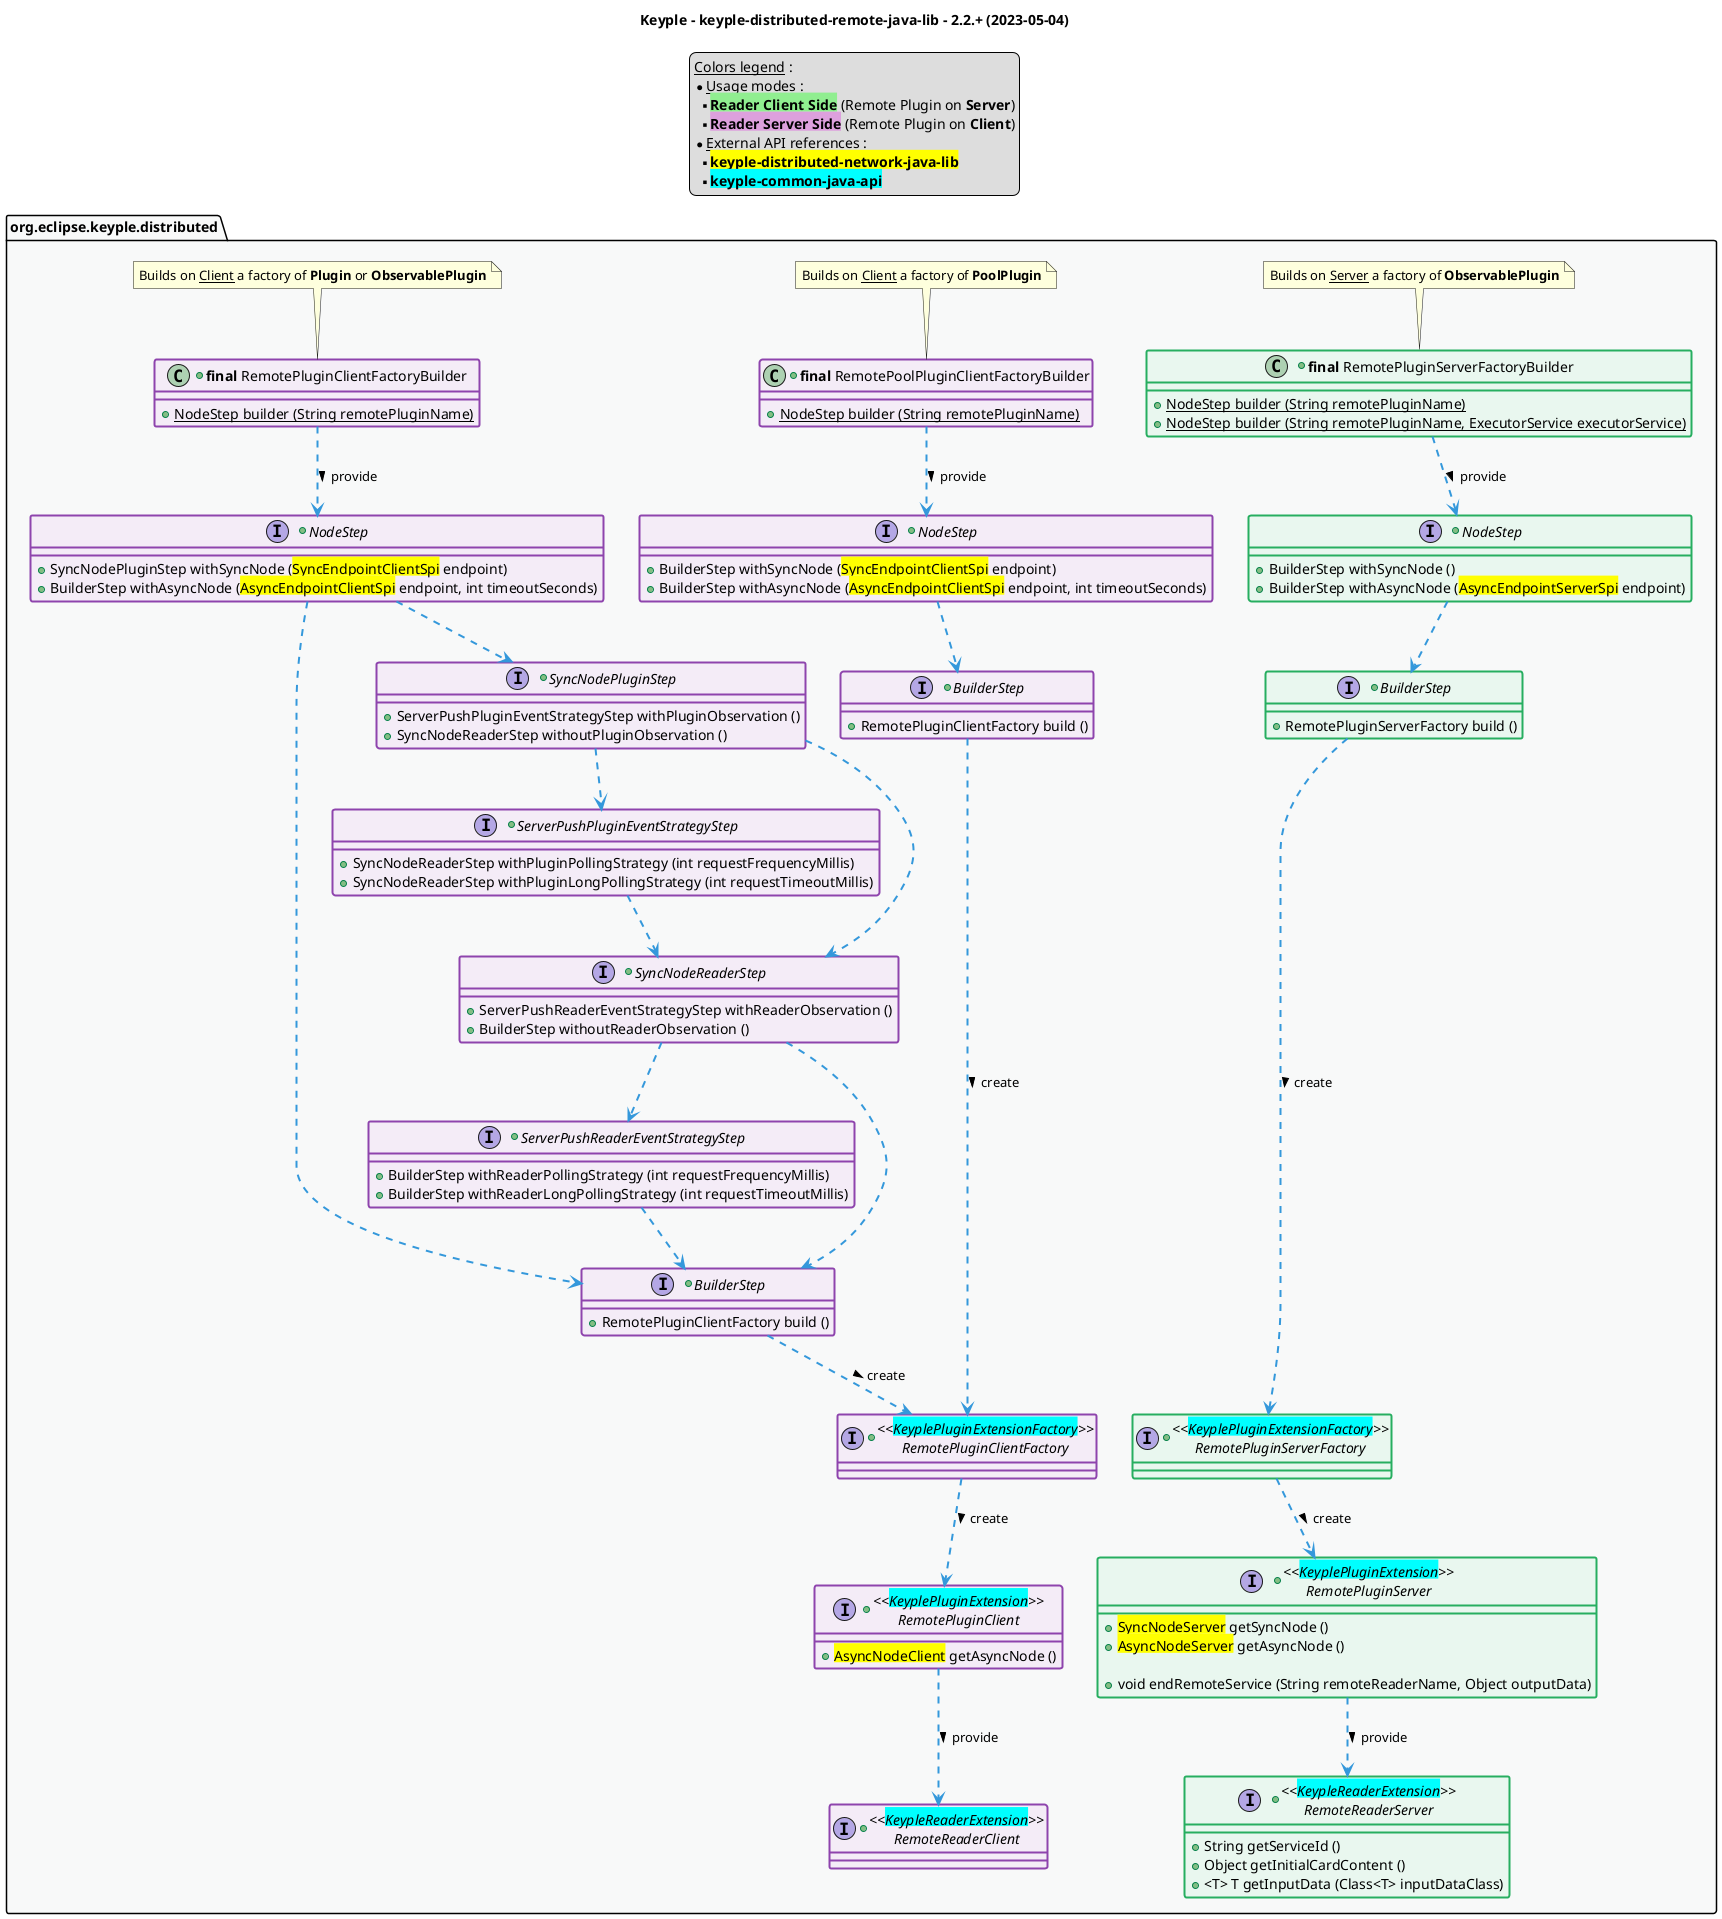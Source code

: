 @startuml
title
    Keyple - keyple-distributed-remote-java-lib - 2.2.+ (2023-05-04)
end title

' == THEME ==

'Couleurs issues de : https://htmlcolorcodes.com/fr/tableau-de-couleur/tableau-de-couleur-design-plat/
!define C_GREY1 F8F9F9
!define C_GREY2 F2F3F4
!define C_GREY3 E5E7E9
!define C_GREY4 D7DBDD
!define C_GREY5 CACFD2
!define C_GREY6 BDC3C7
!define C_LINK 3498DB
!define C_USE 27AE60

' -- Styles that don't work with new version of plantuml --
skinparam stereotypeABorderColor #A9DCDF
skinparam stereotypeIBorderColor #B4A7E5
skinparam stereotypeCBorderColor #ADD1B2
skinparam stereotypeEBorderColor #EB93DF
' -- END --

skinparam ClassBorderThickness 2
skinparam ArrowThickness 2

' Yellow
skinparam ClassBackgroundColor #FEFECE
skinparam ClassBorderColor #D4AC0D
' Red
skinparam ClassBackgroundColor<<red>> #FDEDEC
skinparam ClassBorderColor<<red>> #E74C3C
hide <<red>> stereotype
' Purple
skinparam ClassBackgroundColor<<purple>> #F4ECF7
skinparam ClassBorderColor<<purple>> #8E44AD
hide <<purple>> stereotype
' blue
skinparam ClassBackgroundColor<<blue>> #EBF5FB
skinparam ClassBorderColor<<blue>> #3498DB
hide <<blue>> stereotype
' Green
skinparam ClassBackgroundColor<<green>> #E9F7EF
skinparam ClassBorderColor<<green>> #27AE60
hide <<green>> stereotype
' Grey
skinparam ClassBackgroundColor<<grey>> #EAECEE
skinparam ClassBorderColor<<grey>> #2C3E50
hide <<grey>> stereotype

' == CONTENT ==

legend top
    __Colors legend__ :
    * __Usage modes__ :
    ** <back:lightGreen>**Reader Client Side**</back> (Remote Plugin on **Server**)
    ** <back:plum>**Reader Server Side**</back> (Remote Plugin on **Client**)
    * __External API references__ :
    ** <back:yellow>**keyple-distributed-network-java-lib**</back>
    ** <back:cyan>**keyple-common-java-api**</back>
end legend

package "org.eclipse.keyple.distributed" as root {

    ' Remote Handlers
    +interface "<<<back:cyan>KeyplePluginExtension</back>>>\nRemotePluginServer" as RemotePluginServer {
        +<back:yellow>SyncNodeServer</back> getSyncNode ()
        +<back:yellow>AsyncNodeServer</back> getAsyncNode ()

        +void endRemoteService (String remoteReaderName, Object outputData)
    }
    +interface "<<<back:cyan>KeypleReaderExtension</back>>>\nRemoteReaderServer" as RemoteReaderServer {
        +String getServiceId ()
        +Object getInitialCardContent ()
        +<T> T getInputData (Class<T> inputDataClass)
    }
    +interface "<<<back:cyan>KeyplePluginExtension</back>>>\nRemotePluginClient" as RemotePluginClient {
        +<back:yellow>AsyncNodeClient</back> getAsyncNode ()
    }
    +interface "<<<back:cyan>KeypleReaderExtension</back>>>\nRemoteReaderClient" as RemoteReaderClient {
    }

    ' Factories
    together {
        +interface "<<<back:cyan>KeyplePluginExtensionFactory</back>>>\nRemotePluginClientFactory" as RemotePluginClientFactory {
        }
        +interface "<<<back:cyan>KeyplePluginExtensionFactory</back>>>\nRemotePluginServerFactory" as RemotePluginServerFactory {
        }
    }

    ' Factories builders
    together {
        +class "**final** RemotePluginServerFactoryBuilder" as RemotePluginServerFactoryBuilder {
            + {static} NodeStep builder (String remotePluginName)
            + {static} NodeStep builder (String remotePluginName, ExecutorService executorService)
        }
        note top: Builds on __Server__ a factory of **ObservablePlugin**
        +interface "NodeStep" as RemotePluginServerFactoryNodeStep {
            + BuilderStep withSyncNode ()
            + BuilderStep withAsyncNode (<back:yellow>AsyncEndpointServerSpi</back> endpoint)
        }
        +interface "BuilderStep" as RemotePluginServerFactoryBuilderStep {
            + RemotePluginServerFactory build ()
        }

        +class "**final** RemotePluginClientFactoryBuilder" as RemotePluginClientFactoryBuilder {
            + {static} NodeStep builder (String remotePluginName)
        }
        note top: Builds on __Client__ a factory of **Plugin** or **ObservablePlugin**
        +interface "NodeStep" as RemotePluginClientFactoryNodeStep {
            + SyncNodePluginStep withSyncNode (<back:yellow>SyncEndpointClientSpi</back> endpoint)
            + BuilderStep withAsyncNode (<back:yellow>AsyncEndpointClientSpi</back> endpoint, int timeoutSeconds)
        }
        +interface "SyncNodePluginStep" as RemotePluginClientFactorySyncNodePluginStep {
            + ServerPushPluginEventStrategyStep withPluginObservation ()
            + SyncNodeReaderStep withoutPluginObservation ()
        }
        +interface "ServerPushPluginEventStrategyStep" as RemotePluginClientFactoryServerPushPluginEventStrategyStep {
            + SyncNodeReaderStep withPluginPollingStrategy (int requestFrequencyMillis)
            + SyncNodeReaderStep withPluginLongPollingStrategy (int requestTimeoutMillis)
        }
        +interface "SyncNodeReaderStep" as RemotePluginClientFactorySyncNodeReaderStep {
            + ServerPushReaderEventStrategyStep withReaderObservation ()
            + BuilderStep withoutReaderObservation ()
        }
        +interface "ServerPushReaderEventStrategyStep" as RemotePluginClientFactoryServerPushReaderEventStrategyStep {
            + BuilderStep withReaderPollingStrategy (int requestFrequencyMillis)
            + BuilderStep withReaderLongPollingStrategy (int requestTimeoutMillis)
        }
        +interface "BuilderStep" as RemotePluginClientFactoryBuilderStep {
            + RemotePluginClientFactory build ()
        }

        +class "**final** RemotePoolPluginClientFactoryBuilder" as RemotePoolPluginClientFactoryBuilder {
            + {static} NodeStep builder (String remotePluginName)
        }
        note top: Builds on __Client__ a factory of **PoolPlugin**
        +class "NodeStep" as RemotePoolPluginClientFactoryNodeStep {
            + BuilderStep withSyncNode (<back:yellow>SyncEndpointClientSpi</back> endpoint)
            + BuilderStep withAsyncNode (<back:yellow>AsyncEndpointClientSpi</back> endpoint, int timeoutSeconds)
        }
        +interface "BuilderStep" as RemotePoolPluginClientFactoryBuilderStep {
            + RemotePluginClientFactory build ()
        }
    }
}

' Associations
RemotePluginServerFactoryBuilder ..> RemotePluginServerFactoryNodeStep #C_LINK : provide >
RemotePluginServerFactoryNodeStep ..> RemotePluginServerFactoryBuilderStep #C_LINK
RemotePluginServerFactoryBuilderStep ..> RemotePluginServerFactory #C_LINK : create >
RemotePluginServerFactory ..> RemotePluginServer #C_LINK : create >
RemotePluginServer ..> RemoteReaderServer #C_LINK : provide >

RemotePluginClientFactoryBuilder ..> RemotePluginClientFactoryNodeStep #C_LINK : provide >
RemotePluginClientFactoryNodeStep ..> RemotePluginClientFactoryBuilderStep #C_LINK
RemotePluginClientFactoryNodeStep ..> RemotePluginClientFactorySyncNodePluginStep #C_LINK
RemotePluginClientFactorySyncNodePluginStep ..> RemotePluginClientFactoryServerPushPluginEventStrategyStep #C_LINK
RemotePluginClientFactoryServerPushPluginEventStrategyStep ..> RemotePluginClientFactorySyncNodeReaderStep #C_LINK
RemotePluginClientFactorySyncNodePluginStep ..> RemotePluginClientFactorySyncNodeReaderStep #C_LINK
RemotePluginClientFactorySyncNodeReaderStep ..> RemotePluginClientFactoryBuilderStep #C_LINK
RemotePluginClientFactorySyncNodeReaderStep ..> RemotePluginClientFactoryServerPushReaderEventStrategyStep #C_LINK
RemotePluginClientFactoryServerPushReaderEventStrategyStep ..> RemotePluginClientFactoryBuilderStep #C_LINK
RemotePluginClientFactoryBuilderStep ..> RemotePluginClientFactory #C_LINK : create >
RemotePluginClientFactory ..> RemotePluginClient #C_LINK : create >
RemotePluginClient ..> RemoteReaderClient #C_LINK : provide >

RemotePoolPluginClientFactoryBuilder ..> RemotePoolPluginClientFactoryNodeStep #C_LINK : provide >
RemotePoolPluginClientFactoryNodeStep ..> RemotePoolPluginClientFactoryBuilderStep #C_LINK
RemotePoolPluginClientFactoryBuilderStep ..> RemotePluginClientFactory #C_LINK : create >

' == LAYOUT ==

' == STYLE ==

package root #C_GREY1 {}

interface root.RemotePluginServerFactory <<green>>
interface root.RemotePluginServer <<green>>
interface root.RemoteReaderServer <<green>>
class root.RemotePluginServerFactoryBuilder <<green>>
interface root.RemotePluginServerFactoryNodeStep <<green>>
interface root.RemotePluginServerFactoryBuilderStep <<green>>

interface root.RemotePluginClientFactory <<purple>>
interface root.RemotePluginClient <<purple>>
interface root.RemoteReaderClient <<purple>>
class root.RemotePluginClientFactoryBuilder <<purple>>
interface root.RemotePluginClientFactoryNodeStep <<purple>>
interface root.RemotePluginClientFactorySyncNodePluginStep <<purple>>
interface root.RemotePluginClientFactoryServerPushPluginEventStrategyStep <<purple>>
interface root.RemotePluginClientFactorySyncNodeReaderStep <<purple>>
interface root.RemotePluginClientFactoryServerPushReaderEventStrategyStep <<purple>>
interface root.RemotePluginClientFactoryBuilderStep <<purple>>

class root.RemotePoolPluginClientFactoryBuilder <<purple>>
interface root.RemotePoolPluginClientFactoryNodeStep <<purple>>
interface root.RemotePoolPluginClientFactoryBuilderStep <<purple>>

@enduml